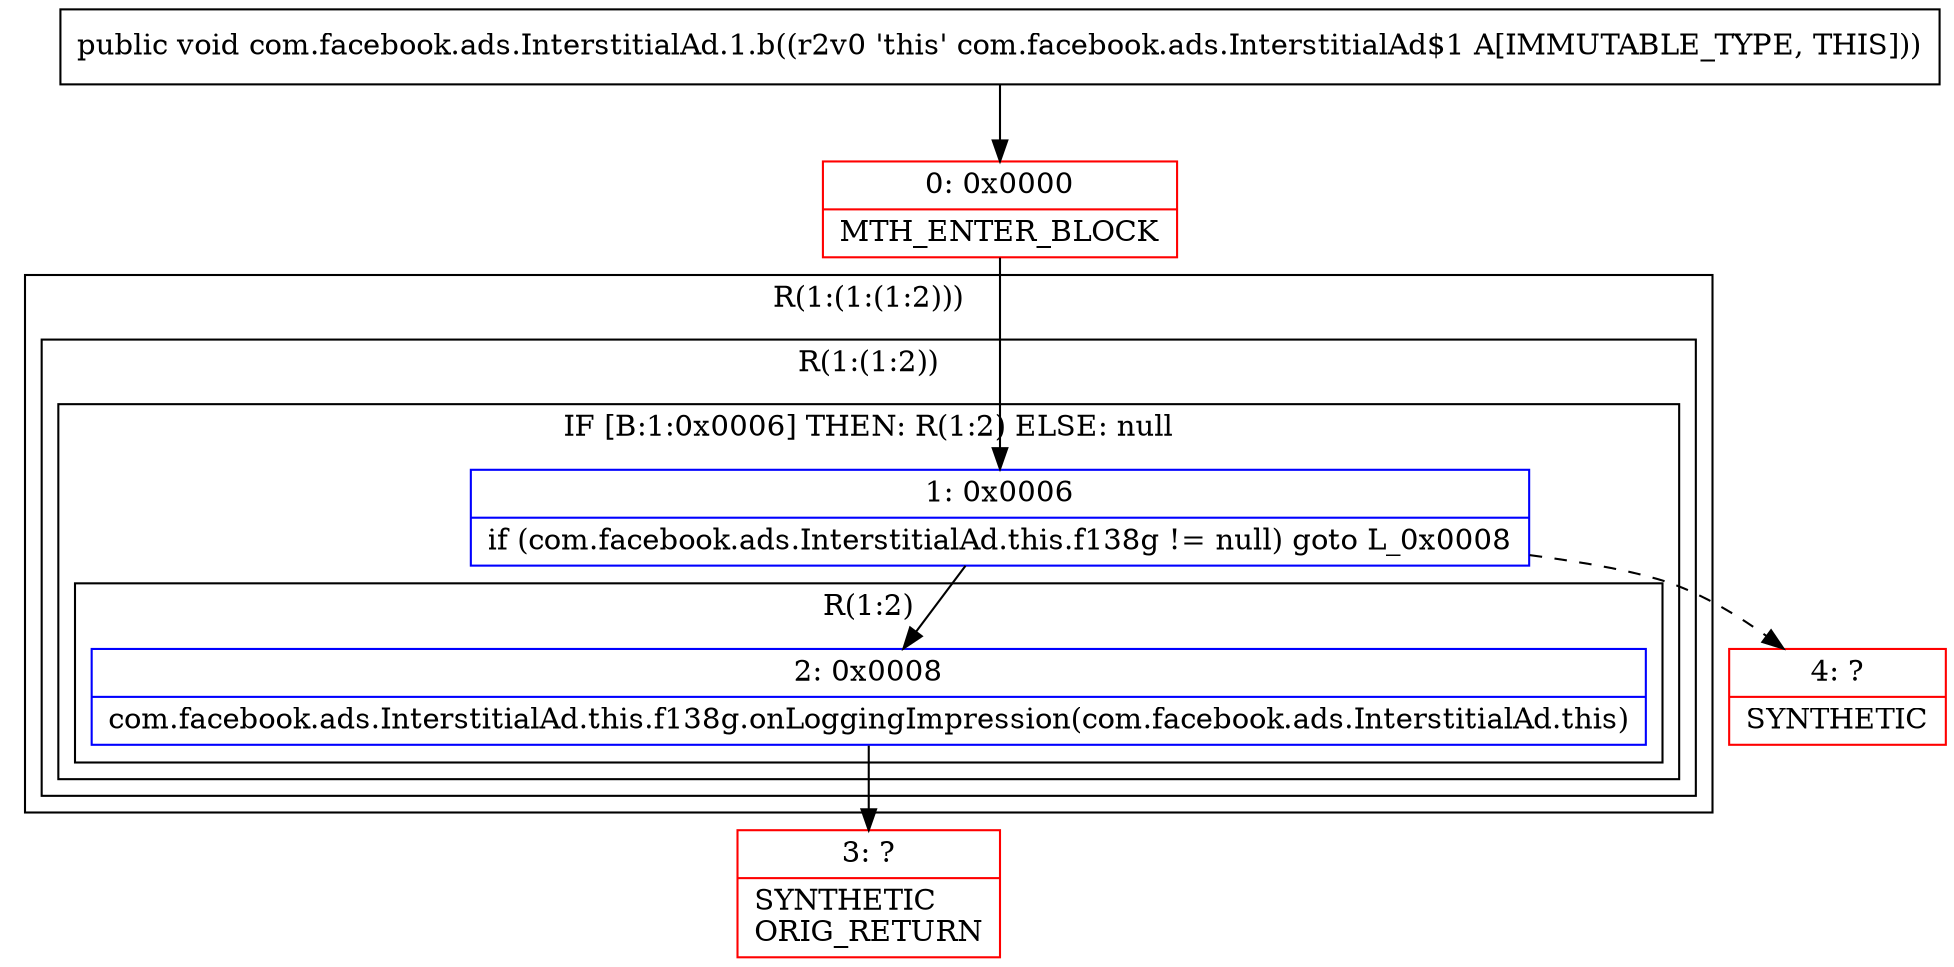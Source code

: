 digraph "CFG forcom.facebook.ads.InterstitialAd.1.b()V" {
subgraph cluster_Region_1116569472 {
label = "R(1:(1:(1:2)))";
node [shape=record,color=blue];
subgraph cluster_Region_635848435 {
label = "R(1:(1:2))";
node [shape=record,color=blue];
subgraph cluster_IfRegion_1977406412 {
label = "IF [B:1:0x0006] THEN: R(1:2) ELSE: null";
node [shape=record,color=blue];
Node_1 [shape=record,label="{1\:\ 0x0006|if (com.facebook.ads.InterstitialAd.this.f138g != null) goto L_0x0008\l}"];
subgraph cluster_Region_831279687 {
label = "R(1:2)";
node [shape=record,color=blue];
Node_2 [shape=record,label="{2\:\ 0x0008|com.facebook.ads.InterstitialAd.this.f138g.onLoggingImpression(com.facebook.ads.InterstitialAd.this)\l}"];
}
}
}
}
Node_0 [shape=record,color=red,label="{0\:\ 0x0000|MTH_ENTER_BLOCK\l}"];
Node_3 [shape=record,color=red,label="{3\:\ ?|SYNTHETIC\lORIG_RETURN\l}"];
Node_4 [shape=record,color=red,label="{4\:\ ?|SYNTHETIC\l}"];
MethodNode[shape=record,label="{public void com.facebook.ads.InterstitialAd.1.b((r2v0 'this' com.facebook.ads.InterstitialAd$1 A[IMMUTABLE_TYPE, THIS])) }"];
MethodNode -> Node_0;
Node_1 -> Node_2;
Node_1 -> Node_4[style=dashed];
Node_2 -> Node_3;
Node_0 -> Node_1;
}

